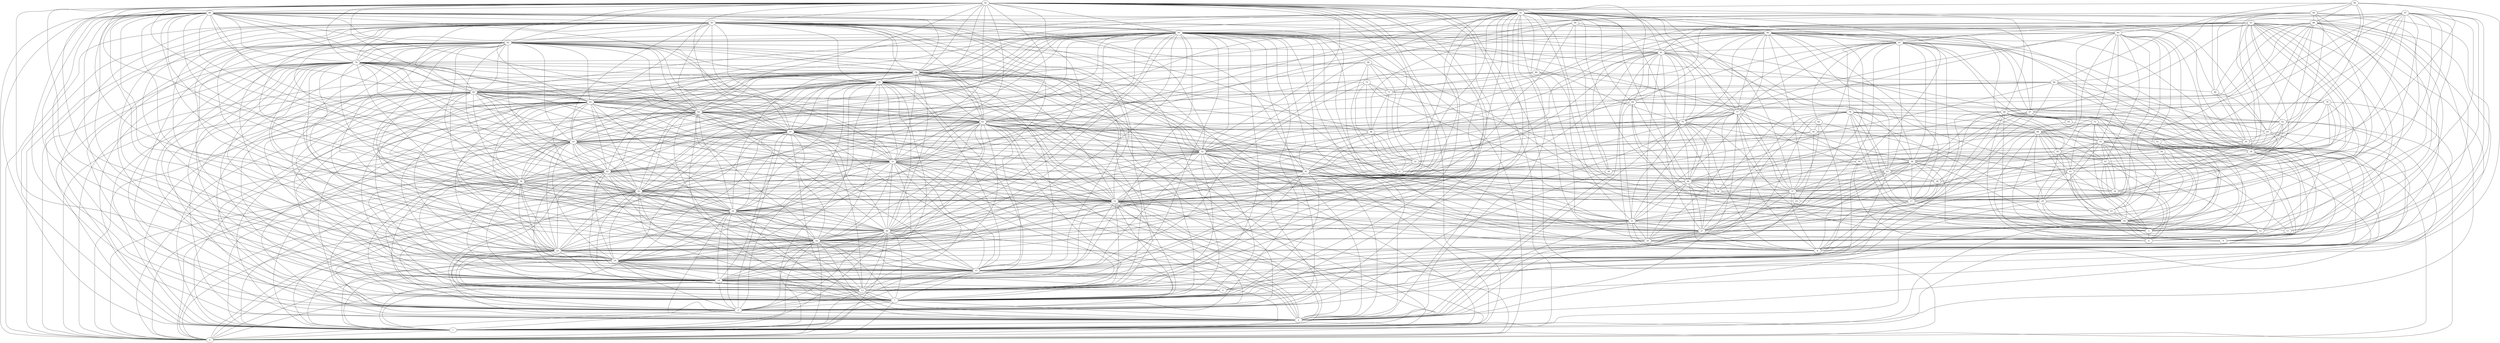 digraph "sensornet-topology" {
label = "";
rankdir="BT";"0"->"1" [arrowhead = "both"] 
"0"->"3" [arrowhead = "both"] 
"0"->"7" [arrowhead = "both"] 
"0"->"14" [arrowhead = "both"] 
"0"->"15" [arrowhead = "both"] 
"0"->"19" [arrowhead = "both"] 
"0"->"23" [arrowhead = "both"] 
"0"->"24" [arrowhead = "both"] 
"0"->"26" [arrowhead = "both"] 
"0"->"32" [arrowhead = "both"] 
"0"->"33" [arrowhead = "both"] 
"0"->"35" [arrowhead = "both"] 
"0"->"39" [arrowhead = "both"] 
"0"->"42" [arrowhead = "both"] 
"0"->"51" [arrowhead = "both"] 
"0"->"53" [arrowhead = "both"] 
"0"->"57" [arrowhead = "both"] 
"0"->"62" [arrowhead = "both"] 
"0"->"64" [arrowhead = "both"] 
"0"->"65" [arrowhead = "both"] 
"0"->"69" [arrowhead = "both"] 
"0"->"73" [arrowhead = "both"] 
"0"->"74" [arrowhead = "both"] 
"0"->"75" [arrowhead = "both"] 
"0"->"76" [arrowhead = "both"] 
"0"->"82" [arrowhead = "both"] 
"0"->"83" [arrowhead = "both"] 
"0"->"85" [arrowhead = "both"] 
"0"->"89" [arrowhead = "both"] 
"0"->"92" [arrowhead = "both"] 
"1"->"2" [arrowhead = "both"] 
"1"->"3" [arrowhead = "both"] 
"1"->"7" [arrowhead = "both"] 
"1"->"13" [arrowhead = "both"] 
"1"->"14" [arrowhead = "both"] 
"1"->"15" [arrowhead = "both"] 
"1"->"18" [arrowhead = "both"] 
"1"->"19" [arrowhead = "both"] 
"1"->"23" [arrowhead = "both"] 
"1"->"24" [arrowhead = "both"] 
"1"->"26" [arrowhead = "both"] 
"1"->"29" [arrowhead = "both"] 
"1"->"32" [arrowhead = "both"] 
"1"->"33" [arrowhead = "both"] 
"1"->"35" [arrowhead = "both"] 
"1"->"39" [arrowhead = "both"] 
"1"->"41" [arrowhead = "both"] 
"1"->"42" [arrowhead = "both"] 
"1"->"52" [arrowhead = "both"] 
"1"->"53" [arrowhead = "both"] 
"1"->"57" [arrowhead = "both"] 
"1"->"63" [arrowhead = "both"] 
"1"->"64" [arrowhead = "both"] 
"1"->"65" [arrowhead = "both"] 
"1"->"69" [arrowhead = "both"] 
"1"->"73" [arrowhead = "both"] 
"1"->"74" [arrowhead = "both"] 
"1"->"76" [arrowhead = "both"] 
"1"->"82" [arrowhead = "both"] 
"1"->"83" [arrowhead = "both"] 
"1"->"85" [arrowhead = "both"] 
"1"->"87" [arrowhead = "both"] 
"1"->"89" [arrowhead = "both"] 
"1"->"91" [arrowhead = "both"] 
"1"->"92" [arrowhead = "both"] 
"2"->"3" [arrowhead = "both"] 
"2"->"7" [arrowhead = "both"] 
"2"->"13" [arrowhead = "both"] 
"2"->"15" [arrowhead = "both"] 
"2"->"18" [arrowhead = "both"] 
"2"->"20" [arrowhead = "both"] 
"2"->"24" [arrowhead = "both"] 
"2"->"26" [arrowhead = "both"] 
"2"->"27" [arrowhead = "both"] 
"2"->"31" [arrowhead = "both"] 
"2"->"32" [arrowhead = "both"] 
"2"->"33" [arrowhead = "both"] 
"2"->"35" [arrowhead = "both"] 
"2"->"41" [arrowhead = "both"] 
"2"->"42" [arrowhead = "both"] 
"2"->"51" [arrowhead = "both"] 
"2"->"53" [arrowhead = "both"] 
"2"->"57" [arrowhead = "both"] 
"2"->"63" [arrowhead = "both"] 
"2"->"65" [arrowhead = "both"] 
"2"->"69" [arrowhead = "both"] 
"2"->"70" [arrowhead = "both"] 
"2"->"74" [arrowhead = "both"] 
"2"->"76" [arrowhead = "both"] 
"2"->"77" [arrowhead = "both"] 
"2"->"81" [arrowhead = "both"] 
"2"->"82" [arrowhead = "both"] 
"2"->"83" [arrowhead = "both"] 
"2"->"85" [arrowhead = "both"] 
"2"->"91" [arrowhead = "both"] 
"2"->"92" [arrowhead = "both"] 
"2"->"96" [arrowhead = "both"] 
"3"->"7" [arrowhead = "both"] 
"3"->"13" [arrowhead = "both"] 
"3"->"14" [arrowhead = "both"] 
"3"->"15" [arrowhead = "both"] 
"3"->"19" [arrowhead = "both"] 
"3"->"23" [arrowhead = "both"] 
"3"->"24" [arrowhead = "both"] 
"3"->"26" [arrowhead = "both"] 
"3"->"29" [arrowhead = "both"] 
"3"->"32" [arrowhead = "both"] 
"3"->"33" [arrowhead = "both"] 
"3"->"35" [arrowhead = "both"] 
"3"->"36" [arrowhead = "both"] 
"3"->"39" [arrowhead = "both"] 
"3"->"42" [arrowhead = "both"] 
"3"->"51" [arrowhead = "both"] 
"3"->"52" [arrowhead = "both"] 
"3"->"57" [arrowhead = "both"] 
"3"->"63" [arrowhead = "both"] 
"3"->"64" [arrowhead = "both"] 
"3"->"65" [arrowhead = "both"] 
"3"->"69" [arrowhead = "both"] 
"3"->"73" [arrowhead = "both"] 
"3"->"74" [arrowhead = "both"] 
"3"->"76" [arrowhead = "both"] 
"3"->"82" [arrowhead = "both"] 
"3"->"83" [arrowhead = "both"] 
"3"->"85" [arrowhead = "both"] 
"3"->"89" [arrowhead = "both"] 
"3"->"92" [arrowhead = "both"] 
"4"->"5" [arrowhead = "both"] 
"4"->"16" [arrowhead = "both"] 
"4"->"18" [arrowhead = "both"] 
"4"->"22" [arrowhead = "both"] 
"4"->"45" [arrowhead = "both"] 
"4"->"47" [arrowhead = "both"] 
"4"->"49" [arrowhead = "both"] 
"4"->"55" [arrowhead = "both"] 
"4"->"66" [arrowhead = "both"] 
"4"->"68" [arrowhead = "both"] 
"4"->"80" [arrowhead = "both"] 
"4"->"95" [arrowhead = "both"] 
"4"->"97" [arrowhead = "both"] 
"5"->"16" [arrowhead = "both"] 
"5"->"18" [arrowhead = "both"] 
"5"->"25" [arrowhead = "both"] 
"5"->"29" [arrowhead = "both"] 
"5"->"38" [arrowhead = "both"] 
"5"->"45" [arrowhead = "both"] 
"5"->"47" [arrowhead = "both"] 
"5"->"54" [arrowhead = "both"] 
"5"->"55" [arrowhead = "both"] 
"5"->"66" [arrowhead = "both"] 
"5"->"67" [arrowhead = "both"] 
"5"->"68" [arrowhead = "both"] 
"5"->"72" [arrowhead = "both"] 
"5"->"75" [arrowhead = "both"] 
"5"->"79" [arrowhead = "both"] 
"5"->"95" [arrowhead = "both"] 
"5"->"97" [arrowhead = "both"] 
"6"->"10" [arrowhead = "both"] 
"6"->"14" [arrowhead = "both"] 
"6"->"19" [arrowhead = "both"] 
"6"->"39" [arrowhead = "both"] 
"6"->"60" [arrowhead = "both"] 
"6"->"66" [arrowhead = "both"] 
"7"->"12" [arrowhead = "both"] 
"7"->"13" [arrowhead = "both"] 
"7"->"14" [arrowhead = "both"] 
"7"->"15" [arrowhead = "both"] 
"7"->"17" [arrowhead = "both"] 
"7"->"19" [arrowhead = "both"] 
"7"->"23" [arrowhead = "both"] 
"7"->"24" [arrowhead = "both"] 
"7"->"26" [arrowhead = "both"] 
"7"->"32" [arrowhead = "both"] 
"7"->"33" [arrowhead = "both"] 
"7"->"35" [arrowhead = "both"] 
"7"->"39" [arrowhead = "both"] 
"7"->"41" [arrowhead = "both"] 
"7"->"42" [arrowhead = "both"] 
"7"->"49" [arrowhead = "both"] 
"7"->"51" [arrowhead = "both"] 
"7"->"52" [arrowhead = "both"] 
"7"->"53" [arrowhead = "both"] 
"7"->"61" [arrowhead = "both"] 
"7"->"62" [arrowhead = "both"] 
"7"->"63" [arrowhead = "both"] 
"7"->"64" [arrowhead = "both"] 
"7"->"65" [arrowhead = "both"] 
"7"->"69" [arrowhead = "both"] 
"7"->"73" [arrowhead = "both"] 
"7"->"74" [arrowhead = "both"] 
"7"->"76" [arrowhead = "both"] 
"7"->"82" [arrowhead = "both"] 
"7"->"83" [arrowhead = "both"] 
"7"->"85" [arrowhead = "both"] 
"7"->"89" [arrowhead = "both"] 
"7"->"91" [arrowhead = "both"] 
"7"->"92" [arrowhead = "both"] 
"8"->"9" [arrowhead = "both"] 
"8"->"17" [arrowhead = "both"] 
"8"->"20" [arrowhead = "both"] 
"8"->"27" [arrowhead = "both"] 
"8"->"28" [arrowhead = "both"] 
"8"->"31" [arrowhead = "both"] 
"8"->"37" [arrowhead = "both"] 
"8"->"40" [arrowhead = "both"] 
"8"->"43" [arrowhead = "both"] 
"8"->"63" [arrowhead = "both"] 
"8"->"67" [arrowhead = "both"] 
"8"->"70" [arrowhead = "both"] 
"8"->"77" [arrowhead = "both"] 
"8"->"78" [arrowhead = "both"] 
"8"->"81" [arrowhead = "both"] 
"8"->"87" [arrowhead = "both"] 
"8"->"90" [arrowhead = "both"] 
"8"->"93" [arrowhead = "both"] 
"9"->"11" [arrowhead = "both"] 
"9"->"18" [arrowhead = "both"] 
"9"->"58" [arrowhead = "both"] 
"9"->"61" [arrowhead = "both"] 
"9"->"77" [arrowhead = "both"] 
"9"->"80" [arrowhead = "both"] 
"9"->"93" [arrowhead = "both"] 
"10"->"30" [arrowhead = "both"] 
"10"->"37" [arrowhead = "both"] 
"10"->"56" [arrowhead = "both"] 
"10"->"86" [arrowhead = "both"] 
"11"->"18" [arrowhead = "both"] 
"11"->"59" [arrowhead = "both"] 
"11"->"88" [arrowhead = "both"] 
"11"->"91" [arrowhead = "both"] 
"11"->"97" [arrowhead = "both"] 
"12"->"17" [arrowhead = "both"] 
"12"->"18" [arrowhead = "both"] 
"12"->"34" [arrowhead = "both"] 
"12"->"44" [arrowhead = "both"] 
"12"->"47" [arrowhead = "both"] 
"12"->"57" [arrowhead = "both"] 
"12"->"67" [arrowhead = "both"] 
"12"->"84" [arrowhead = "both"] 
"12"->"88" [arrowhead = "both"] 
"12"->"94" [arrowhead = "both"] 
"12"->"97" [arrowhead = "both"] 
"13"->"14" [arrowhead = "both"] 
"13"->"15" [arrowhead = "both"] 
"13"->"19" [arrowhead = "both"] 
"13"->"23" [arrowhead = "both"] 
"13"->"24" [arrowhead = "both"] 
"13"->"26" [arrowhead = "both"] 
"13"->"32" [arrowhead = "both"] 
"13"->"33" [arrowhead = "both"] 
"13"->"35" [arrowhead = "both"] 
"13"->"42" [arrowhead = "both"] 
"13"->"43" [arrowhead = "both"] 
"13"->"50" [arrowhead = "both"] 
"13"->"51" [arrowhead = "both"] 
"13"->"52" [arrowhead = "both"] 
"13"->"53" [arrowhead = "both"] 
"13"->"57" [arrowhead = "both"] 
"13"->"64" [arrowhead = "both"] 
"13"->"65" [arrowhead = "both"] 
"13"->"69" [arrowhead = "both"] 
"13"->"73" [arrowhead = "both"] 
"13"->"74" [arrowhead = "both"] 
"13"->"76" [arrowhead = "both"] 
"13"->"79" [arrowhead = "both"] 
"13"->"82" [arrowhead = "both"] 
"13"->"83" [arrowhead = "both"] 
"13"->"85" [arrowhead = "both"] 
"13"->"91" [arrowhead = "both"] 
"13"->"92" [arrowhead = "both"] 
"14"->"15" [arrowhead = "both"] 
"14"->"19" [arrowhead = "both"] 
"14"->"23" [arrowhead = "both"] 
"14"->"24" [arrowhead = "both"] 
"14"->"26" [arrowhead = "both"] 
"14"->"32" [arrowhead = "both"] 
"14"->"33" [arrowhead = "both"] 
"14"->"35" [arrowhead = "both"] 
"14"->"38" [arrowhead = "both"] 
"14"->"39" [arrowhead = "both"] 
"14"->"41" [arrowhead = "both"] 
"14"->"42" [arrowhead = "both"] 
"14"->"51" [arrowhead = "both"] 
"14"->"53" [arrowhead = "both"] 
"14"->"57" [arrowhead = "both"] 
"14"->"63" [arrowhead = "both"] 
"14"->"65" [arrowhead = "both"] 
"14"->"69" [arrowhead = "both"] 
"14"->"73" [arrowhead = "both"] 
"14"->"74" [arrowhead = "both"] 
"14"->"76" [arrowhead = "both"] 
"14"->"79" [arrowhead = "both"] 
"14"->"82" [arrowhead = "both"] 
"14"->"83" [arrowhead = "both"] 
"14"->"85" [arrowhead = "both"] 
"14"->"88" [arrowhead = "both"] 
"14"->"89" [arrowhead = "both"] 
"14"->"92" [arrowhead = "both"] 
"15"->"19" [arrowhead = "both"] 
"15"->"21" [arrowhead = "both"] 
"15"->"23" [arrowhead = "both"] 
"15"->"24" [arrowhead = "both"] 
"15"->"26" [arrowhead = "both"] 
"15"->"27" [arrowhead = "both"] 
"15"->"32" [arrowhead = "both"] 
"15"->"33" [arrowhead = "both"] 
"15"->"35" [arrowhead = "both"] 
"15"->"39" [arrowhead = "both"] 
"15"->"41" [arrowhead = "both"] 
"15"->"42" [arrowhead = "both"] 
"15"->"51" [arrowhead = "both"] 
"15"->"52" [arrowhead = "both"] 
"15"->"53" [arrowhead = "both"] 
"15"->"57" [arrowhead = "both"] 
"15"->"63" [arrowhead = "both"] 
"15"->"64" [arrowhead = "both"] 
"15"->"69" [arrowhead = "both"] 
"15"->"72" [arrowhead = "both"] 
"15"->"73" [arrowhead = "both"] 
"15"->"74" [arrowhead = "both"] 
"15"->"76" [arrowhead = "both"] 
"15"->"82" [arrowhead = "both"] 
"15"->"83" [arrowhead = "both"] 
"15"->"85" [arrowhead = "both"] 
"15"->"89" [arrowhead = "both"] 
"15"->"91" [arrowhead = "both"] 
"15"->"92" [arrowhead = "both"] 
"16"->"28" [arrowhead = "both"] 
"16"->"47" [arrowhead = "both"] 
"16"->"54" [arrowhead = "both"] 
"16"->"55" [arrowhead = "both"] 
"16"->"60" [arrowhead = "both"] 
"16"->"78" [arrowhead = "both"] 
"16"->"97" [arrowhead = "both"] 
"16"->"98" [arrowhead = "both"] 
"17"->"28" [arrowhead = "both"] 
"17"->"37" [arrowhead = "both"] 
"17"->"40" [arrowhead = "both"] 
"17"->"43" [arrowhead = "both"] 
"17"->"45" [arrowhead = "both"] 
"17"->"48" [arrowhead = "both"] 
"17"->"58" [arrowhead = "both"] 
"17"->"62" [arrowhead = "both"] 
"17"->"78" [arrowhead = "both"] 
"17"->"85" [arrowhead = "both"] 
"17"->"87" [arrowhead = "both"] 
"17"->"90" [arrowhead = "both"] 
"17"->"93" [arrowhead = "both"] 
"18"->"25" [arrowhead = "both"] 
"18"->"29" [arrowhead = "both"] 
"18"->"33" [arrowhead = "both"] 
"18"->"45" [arrowhead = "both"] 
"18"->"47" [arrowhead = "both"] 
"18"->"51" [arrowhead = "both"] 
"18"->"52" [arrowhead = "both"] 
"18"->"54" [arrowhead = "both"] 
"18"->"55" [arrowhead = "both"] 
"18"->"58" [arrowhead = "both"] 
"18"->"59" [arrowhead = "both"] 
"18"->"61" [arrowhead = "both"] 
"18"->"75" [arrowhead = "both"] 
"18"->"79" [arrowhead = "both"] 
"18"->"95" [arrowhead = "both"] 
"18"->"97" [arrowhead = "both"] 
"19"->"22" [arrowhead = "both"] 
"19"->"23" [arrowhead = "both"] 
"19"->"24" [arrowhead = "both"] 
"19"->"26" [arrowhead = "both"] 
"19"->"32" [arrowhead = "both"] 
"19"->"33" [arrowhead = "both"] 
"19"->"35" [arrowhead = "both"] 
"19"->"39" [arrowhead = "both"] 
"19"->"42" [arrowhead = "both"] 
"19"->"44" [arrowhead = "both"] 
"19"->"51" [arrowhead = "both"] 
"19"->"53" [arrowhead = "both"] 
"19"->"57" [arrowhead = "both"] 
"19"->"63" [arrowhead = "both"] 
"19"->"64" [arrowhead = "both"] 
"19"->"65" [arrowhead = "both"] 
"19"->"73" [arrowhead = "both"] 
"19"->"74" [arrowhead = "both"] 
"19"->"76" [arrowhead = "both"] 
"19"->"79" [arrowhead = "both"] 
"19"->"82" [arrowhead = "both"] 
"19"->"83" [arrowhead = "both"] 
"19"->"85" [arrowhead = "both"] 
"19"->"89" [arrowhead = "both"] 
"19"->"92" [arrowhead = "both"] 
"20"->"27" [arrowhead = "both"] 
"20"->"31" [arrowhead = "both"] 
"20"->"33" [arrowhead = "both"] 
"20"->"37" [arrowhead = "both"] 
"20"->"38" [arrowhead = "both"] 
"20"->"40" [arrowhead = "both"] 
"20"->"41" [arrowhead = "both"] 
"20"->"52" [arrowhead = "both"] 
"20"->"58" [arrowhead = "both"] 
"20"->"77" [arrowhead = "both"] 
"20"->"81" [arrowhead = "both"] 
"20"->"83" [arrowhead = "both"] 
"20"->"87" [arrowhead = "both"] 
"20"->"88" [arrowhead = "both"] 
"20"->"90" [arrowhead = "both"] 
"20"->"91" [arrowhead = "both"] 
"21"->"22" [arrowhead = "both"] 
"21"->"30" [arrowhead = "both"] 
"21"->"48" [arrowhead = "both"] 
"21"->"58" [arrowhead = "both"] 
"21"->"65" [arrowhead = "both"] 
"21"->"72" [arrowhead = "both"] 
"21"->"97" [arrowhead = "both"] 
"21"->"98" [arrowhead = "both"] 
"22"->"48" [arrowhead = "both"] 
"22"->"54" [arrowhead = "both"] 
"22"->"56" [arrowhead = "both"] 
"22"->"69" [arrowhead = "both"] 
"22"->"71" [arrowhead = "both"] 
"22"->"98" [arrowhead = "both"] 
"23"->"24" [arrowhead = "both"] 
"23"->"26" [arrowhead = "both"] 
"23"->"32" [arrowhead = "both"] 
"23"->"33" [arrowhead = "both"] 
"23"->"35" [arrowhead = "both"] 
"23"->"39" [arrowhead = "both"] 
"23"->"42" [arrowhead = "both"] 
"23"->"48" [arrowhead = "both"] 
"23"->"51" [arrowhead = "both"] 
"23"->"53" [arrowhead = "both"] 
"23"->"57" [arrowhead = "both"] 
"23"->"63" [arrowhead = "both"] 
"23"->"64" [arrowhead = "both"] 
"23"->"65" [arrowhead = "both"] 
"23"->"69" [arrowhead = "both"] 
"23"->"74" [arrowhead = "both"] 
"23"->"76" [arrowhead = "both"] 
"23"->"82" [arrowhead = "both"] 
"23"->"83" [arrowhead = "both"] 
"23"->"85" [arrowhead = "both"] 
"23"->"89" [arrowhead = "both"] 
"23"->"92" [arrowhead = "both"] 
"23"->"94" [arrowhead = "both"] 
"23"->"96" [arrowhead = "both"] 
"24"->"26" [arrowhead = "both"] 
"24"->"31" [arrowhead = "both"] 
"24"->"32" [arrowhead = "both"] 
"24"->"33" [arrowhead = "both"] 
"24"->"35" [arrowhead = "both"] 
"24"->"39" [arrowhead = "both"] 
"24"->"41" [arrowhead = "both"] 
"24"->"42" [arrowhead = "both"] 
"24"->"45" [arrowhead = "both"] 
"24"->"48" [arrowhead = "both"] 
"24"->"51" [arrowhead = "both"] 
"24"->"52" [arrowhead = "both"] 
"24"->"53" [arrowhead = "both"] 
"24"->"57" [arrowhead = "both"] 
"24"->"63" [arrowhead = "both"] 
"24"->"64" [arrowhead = "both"] 
"24"->"65" [arrowhead = "both"] 
"24"->"69" [arrowhead = "both"] 
"24"->"73" [arrowhead = "both"] 
"24"->"76" [arrowhead = "both"] 
"24"->"82" [arrowhead = "both"] 
"24"->"83" [arrowhead = "both"] 
"24"->"85" [arrowhead = "both"] 
"24"->"89" [arrowhead = "both"] 
"24"->"91" [arrowhead = "both"] 
"24"->"92" [arrowhead = "both"] 
"24"->"93" [arrowhead = "both"] 
"25"->"29" [arrowhead = "both"] 
"25"->"45" [arrowhead = "both"] 
"25"->"55" [arrowhead = "both"] 
"25"->"68" [arrowhead = "both"] 
"25"->"79" [arrowhead = "both"] 
"25"->"87" [arrowhead = "both"] 
"25"->"95" [arrowhead = "both"] 
"26"->"31" [arrowhead = "both"] 
"26"->"32" [arrowhead = "both"] 
"26"->"33" [arrowhead = "both"] 
"26"->"35" [arrowhead = "both"] 
"26"->"39" [arrowhead = "both"] 
"26"->"42" [arrowhead = "both"] 
"26"->"51" [arrowhead = "both"] 
"26"->"52" [arrowhead = "both"] 
"26"->"53" [arrowhead = "both"] 
"26"->"57" [arrowhead = "both"] 
"26"->"63" [arrowhead = "both"] 
"26"->"64" [arrowhead = "both"] 
"26"->"65" [arrowhead = "both"] 
"26"->"68" [arrowhead = "both"] 
"26"->"69" [arrowhead = "both"] 
"26"->"73" [arrowhead = "both"] 
"26"->"74" [arrowhead = "both"] 
"26"->"82" [arrowhead = "both"] 
"26"->"83" [arrowhead = "both"] 
"26"->"85" [arrowhead = "both"] 
"26"->"89" [arrowhead = "both"] 
"26"->"92" [arrowhead = "both"] 
"27"->"31" [arrowhead = "both"] 
"27"->"33" [arrowhead = "both"] 
"27"->"37" [arrowhead = "both"] 
"27"->"40" [arrowhead = "both"] 
"27"->"41" [arrowhead = "both"] 
"27"->"43" [arrowhead = "both"] 
"27"->"52" [arrowhead = "both"] 
"27"->"58" [arrowhead = "both"] 
"27"->"63" [arrowhead = "both"] 
"27"->"66" [arrowhead = "both"] 
"27"->"70" [arrowhead = "both"] 
"27"->"79" [arrowhead = "both"] 
"27"->"81" [arrowhead = "both"] 
"27"->"83" [arrowhead = "both"] 
"27"->"87" [arrowhead = "both"] 
"27"->"90" [arrowhead = "both"] 
"27"->"91" [arrowhead = "both"] 
"27"->"93" [arrowhead = "both"] 
"27"->"94" [arrowhead = "both"] 
"28"->"43" [arrowhead = "both"] 
"28"->"58" [arrowhead = "both"] 
"28"->"66" [arrowhead = "both"] 
"28"->"67" [arrowhead = "both"] 
"28"->"69" [arrowhead = "both"] 
"28"->"72" [arrowhead = "both"] 
"28"->"93" [arrowhead = "both"] 
"29"->"34" [arrowhead = "both"] 
"29"->"45" [arrowhead = "both"] 
"29"->"55" [arrowhead = "both"] 
"29"->"68" [arrowhead = "both"] 
"29"->"75" [arrowhead = "both"] 
"29"->"79" [arrowhead = "both"] 
"29"->"84" [arrowhead = "both"] 
"29"->"95" [arrowhead = "both"] 
"30"->"44" [arrowhead = "both"] 
"30"->"46" [arrowhead = "both"] 
"30"->"56" [arrowhead = "both"] 
"30"->"71" [arrowhead = "both"] 
"30"->"94" [arrowhead = "both"] 
"30"->"96" [arrowhead = "both"] 
"30"->"99" [arrowhead = "both"] 
"31"->"32" [arrowhead = "both"] 
"31"->"33" [arrowhead = "both"] 
"31"->"37" [arrowhead = "both"] 
"31"->"40" [arrowhead = "both"] 
"31"->"41" [arrowhead = "both"] 
"31"->"43" [arrowhead = "both"] 
"31"->"52" [arrowhead = "both"] 
"31"->"58" [arrowhead = "both"] 
"31"->"59" [arrowhead = "both"] 
"31"->"70" [arrowhead = "both"] 
"31"->"76" [arrowhead = "both"] 
"31"->"77" [arrowhead = "both"] 
"31"->"83" [arrowhead = "both"] 
"31"->"84" [arrowhead = "both"] 
"31"->"87" [arrowhead = "both"] 
"31"->"90" [arrowhead = "both"] 
"31"->"91" [arrowhead = "both"] 
"31"->"93" [arrowhead = "both"] 
"32"->"33" [arrowhead = "both"] 
"32"->"35" [arrowhead = "both"] 
"32"->"39" [arrowhead = "both"] 
"32"->"40" [arrowhead = "both"] 
"32"->"42" [arrowhead = "both"] 
"32"->"51" [arrowhead = "both"] 
"32"->"52" [arrowhead = "both"] 
"32"->"53" [arrowhead = "both"] 
"32"->"57" [arrowhead = "both"] 
"32"->"63" [arrowhead = "both"] 
"32"->"64" [arrowhead = "both"] 
"32"->"65" [arrowhead = "both"] 
"32"->"69" [arrowhead = "both"] 
"32"->"73" [arrowhead = "both"] 
"32"->"74" [arrowhead = "both"] 
"32"->"76" [arrowhead = "both"] 
"32"->"81" [arrowhead = "both"] 
"32"->"83" [arrowhead = "both"] 
"32"->"85" [arrowhead = "both"] 
"32"->"89" [arrowhead = "both"] 
"32"->"92" [arrowhead = "both"] 
"33"->"35" [arrowhead = "both"] 
"33"->"38" [arrowhead = "both"] 
"33"->"39" [arrowhead = "both"] 
"33"->"41" [arrowhead = "both"] 
"33"->"42" [arrowhead = "both"] 
"33"->"51" [arrowhead = "both"] 
"33"->"52" [arrowhead = "both"] 
"33"->"53" [arrowhead = "both"] 
"33"->"57" [arrowhead = "both"] 
"33"->"63" [arrowhead = "both"] 
"33"->"64" [arrowhead = "both"] 
"33"->"65" [arrowhead = "both"] 
"33"->"68" [arrowhead = "both"] 
"33"->"69" [arrowhead = "both"] 
"33"->"70" [arrowhead = "both"] 
"33"->"73" [arrowhead = "both"] 
"33"->"74" [arrowhead = "both"] 
"33"->"76" [arrowhead = "both"] 
"33"->"77" [arrowhead = "both"] 
"33"->"81" [arrowhead = "both"] 
"33"->"82" [arrowhead = "both"] 
"33"->"85" [arrowhead = "both"] 
"33"->"88" [arrowhead = "both"] 
"33"->"89" [arrowhead = "both"] 
"33"->"91" [arrowhead = "both"] 
"33"->"92" [arrowhead = "both"] 
"33"->"99" [arrowhead = "both"] 
"34"->"40" [arrowhead = "both"] 
"34"->"41" [arrowhead = "both"] 
"34"->"42" [arrowhead = "both"] 
"34"->"62" [arrowhead = "both"] 
"34"->"79" [arrowhead = "both"] 
"34"->"90" [arrowhead = "both"] 
"34"->"91" [arrowhead = "both"] 
"34"->"92" [arrowhead = "both"] 
"35"->"39" [arrowhead = "both"] 
"35"->"41" [arrowhead = "both"] 
"35"->"42" [arrowhead = "both"] 
"35"->"44" [arrowhead = "both"] 
"35"->"51" [arrowhead = "both"] 
"35"->"52" [arrowhead = "both"] 
"35"->"53" [arrowhead = "both"] 
"35"->"57" [arrowhead = "both"] 
"35"->"63" [arrowhead = "both"] 
"35"->"64" [arrowhead = "both"] 
"35"->"65" [arrowhead = "both"] 
"35"->"69" [arrowhead = "both"] 
"35"->"73" [arrowhead = "both"] 
"35"->"74" [arrowhead = "both"] 
"35"->"76" [arrowhead = "both"] 
"35"->"82" [arrowhead = "both"] 
"35"->"83" [arrowhead = "both"] 
"35"->"89" [arrowhead = "both"] 
"35"->"91" [arrowhead = "both"] 
"35"->"92" [arrowhead = "both"] 
"36"->"49" [arrowhead = "both"] 
"36"->"53" [arrowhead = "both"] 
"36"->"80" [arrowhead = "both"] 
"36"->"90" [arrowhead = "both"] 
"36"->"99" [arrowhead = "both"] 
"37"->"40" [arrowhead = "both"] 
"37"->"41" [arrowhead = "both"] 
"37"->"43" [arrowhead = "both"] 
"37"->"55" [arrowhead = "both"] 
"37"->"58" [arrowhead = "both"] 
"37"->"60" [arrowhead = "both"] 
"37"->"67" [arrowhead = "both"] 
"37"->"70" [arrowhead = "both"] 
"37"->"77" [arrowhead = "both"] 
"37"->"80" [arrowhead = "both"] 
"37"->"81" [arrowhead = "both"] 
"37"->"90" [arrowhead = "both"] 
"37"->"91" [arrowhead = "both"] 
"37"->"93" [arrowhead = "both"] 
"38"->"44" [arrowhead = "both"] 
"38"->"46" [arrowhead = "both"] 
"38"->"55" [arrowhead = "both"] 
"38"->"64" [arrowhead = "both"] 
"38"->"70" [arrowhead = "both"] 
"38"->"83" [arrowhead = "both"] 
"38"->"94" [arrowhead = "both"] 
"38"->"96" [arrowhead = "both"] 
"39"->"42" [arrowhead = "both"] 
"39"->"51" [arrowhead = "both"] 
"39"->"53" [arrowhead = "both"] 
"39"->"56" [arrowhead = "both"] 
"39"->"57" [arrowhead = "both"] 
"39"->"64" [arrowhead = "both"] 
"39"->"65" [arrowhead = "both"] 
"39"->"69" [arrowhead = "both"] 
"39"->"73" [arrowhead = "both"] 
"39"->"74" [arrowhead = "both"] 
"39"->"76" [arrowhead = "both"] 
"39"->"82" [arrowhead = "both"] 
"39"->"83" [arrowhead = "both"] 
"39"->"85" [arrowhead = "both"] 
"39"->"90" [arrowhead = "both"] 
"39"->"92" [arrowhead = "both"] 
"40"->"41" [arrowhead = "both"] 
"40"->"43" [arrowhead = "both"] 
"40"->"58" [arrowhead = "both"] 
"40"->"63" [arrowhead = "both"] 
"40"->"67" [arrowhead = "both"] 
"40"->"70" [arrowhead = "both"] 
"40"->"74" [arrowhead = "both"] 
"40"->"77" [arrowhead = "both"] 
"40"->"81" [arrowhead = "both"] 
"40"->"82" [arrowhead = "both"] 
"40"->"84" [arrowhead = "both"] 
"40"->"87" [arrowhead = "both"] 
"40"->"91" [arrowhead = "both"] 
"40"->"93" [arrowhead = "both"] 
"41"->"51" [arrowhead = "both"] 
"41"->"52" [arrowhead = "both"] 
"41"->"57" [arrowhead = "both"] 
"41"->"64" [arrowhead = "both"] 
"41"->"65" [arrowhead = "both"] 
"41"->"70" [arrowhead = "both"] 
"41"->"74" [arrowhead = "both"] 
"41"->"77" [arrowhead = "both"] 
"41"->"81" [arrowhead = "both"] 
"41"->"83" [arrowhead = "both"] 
"41"->"84" [arrowhead = "both"] 
"41"->"85" [arrowhead = "both"] 
"41"->"87" [arrowhead = "both"] 
"41"->"90" [arrowhead = "both"] 
"42"->"51" [arrowhead = "both"] 
"42"->"52" [arrowhead = "both"] 
"42"->"53" [arrowhead = "both"] 
"42"->"57" [arrowhead = "both"] 
"42"->"63" [arrowhead = "both"] 
"42"->"64" [arrowhead = "both"] 
"42"->"65" [arrowhead = "both"] 
"42"->"69" [arrowhead = "both"] 
"42"->"73" [arrowhead = "both"] 
"42"->"74" [arrowhead = "both"] 
"42"->"76" [arrowhead = "both"] 
"42"->"82" [arrowhead = "both"] 
"42"->"83" [arrowhead = "both"] 
"42"->"84" [arrowhead = "both"] 
"42"->"85" [arrowhead = "both"] 
"42"->"89" [arrowhead = "both"] 
"43"->"58" [arrowhead = "both"] 
"43"->"59" [arrowhead = "both"] 
"43"->"63" [arrowhead = "both"] 
"43"->"67" [arrowhead = "both"] 
"43"->"77" [arrowhead = "both"] 
"43"->"78" [arrowhead = "both"] 
"43"->"81" [arrowhead = "both"] 
"43"->"87" [arrowhead = "both"] 
"43"->"90" [arrowhead = "both"] 
"44"->"46" [arrowhead = "both"] 
"44"->"50" [arrowhead = "both"] 
"44"->"62" [arrowhead = "both"] 
"44"->"80" [arrowhead = "both"] 
"44"->"88" [arrowhead = "both"] 
"44"->"89" [arrowhead = "both"] 
"44"->"96" [arrowhead = "both"] 
"45"->"47" [arrowhead = "both"] 
"45"->"49" [arrowhead = "both"] 
"45"->"54" [arrowhead = "both"] 
"45"->"55" [arrowhead = "both"] 
"45"->"68" [arrowhead = "both"] 
"45"->"75" [arrowhead = "both"] 
"45"->"79" [arrowhead = "both"] 
"45"->"93" [arrowhead = "both"] 
"45"->"97" [arrowhead = "both"] 
"46"->"80" [arrowhead = "both"] 
"46"->"85" [arrowhead = "both"] 
"46"->"88" [arrowhead = "both"] 
"46"->"94" [arrowhead = "both"] 
"47"->"54" [arrowhead = "both"] 
"47"->"55" [arrowhead = "both"] 
"47"->"62" [arrowhead = "both"] 
"47"->"66" [arrowhead = "both"] 
"47"->"68" [arrowhead = "both"] 
"47"->"95" [arrowhead = "both"] 
"48"->"60" [arrowhead = "both"] 
"48"->"71" [arrowhead = "both"] 
"48"->"72" [arrowhead = "both"] 
"48"->"73" [arrowhead = "both"] 
"48"->"74" [arrowhead = "both"] 
"48"->"99" [arrowhead = "both"] 
"49"->"54" [arrowhead = "both"] 
"49"->"57" [arrowhead = "both"] 
"49"->"86" [arrowhead = "both"] 
"49"->"91" [arrowhead = "both"] 
"50"->"66" [arrowhead = "both"] 
"51"->"52" [arrowhead = "both"] 
"51"->"53" [arrowhead = "both"] 
"51"->"57" [arrowhead = "both"] 
"51"->"63" [arrowhead = "both"] 
"51"->"64" [arrowhead = "both"] 
"51"->"65" [arrowhead = "both"] 
"51"->"68" [arrowhead = "both"] 
"51"->"69" [arrowhead = "both"] 
"51"->"73" [arrowhead = "both"] 
"51"->"74" [arrowhead = "both"] 
"51"->"76" [arrowhead = "both"] 
"51"->"82" [arrowhead = "both"] 
"51"->"83" [arrowhead = "both"] 
"51"->"85" [arrowhead = "both"] 
"51"->"89" [arrowhead = "both"] 
"51"->"90" [arrowhead = "both"] 
"51"->"91" [arrowhead = "both"] 
"51"->"92" [arrowhead = "both"] 
"52"->"53" [arrowhead = "both"] 
"52"->"57" [arrowhead = "both"] 
"52"->"63" [arrowhead = "both"] 
"52"->"65" [arrowhead = "both"] 
"52"->"68" [arrowhead = "both"] 
"52"->"70" [arrowhead = "both"] 
"52"->"74" [arrowhead = "both"] 
"52"->"76" [arrowhead = "both"] 
"52"->"77" [arrowhead = "both"] 
"52"->"80" [arrowhead = "both"] 
"52"->"81" [arrowhead = "both"] 
"52"->"82" [arrowhead = "both"] 
"52"->"83" [arrowhead = "both"] 
"52"->"85" [arrowhead = "both"] 
"52"->"88" [arrowhead = "both"] 
"52"->"91" [arrowhead = "both"] 
"52"->"92" [arrowhead = "both"] 
"53"->"57" [arrowhead = "both"] 
"53"->"63" [arrowhead = "both"] 
"53"->"64" [arrowhead = "both"] 
"53"->"65" [arrowhead = "both"] 
"53"->"69" [arrowhead = "both"] 
"53"->"70" [arrowhead = "both"] 
"53"->"73" [arrowhead = "both"] 
"53"->"74" [arrowhead = "both"] 
"53"->"76" [arrowhead = "both"] 
"53"->"82" [arrowhead = "both"] 
"53"->"83" [arrowhead = "both"] 
"53"->"85" [arrowhead = "both"] 
"53"->"86" [arrowhead = "both"] 
"53"->"89" [arrowhead = "both"] 
"53"->"92" [arrowhead = "both"] 
"54"->"55" [arrowhead = "both"] 
"54"->"66" [arrowhead = "both"] 
"54"->"68" [arrowhead = "both"] 
"54"->"95" [arrowhead = "both"] 
"54"->"97" [arrowhead = "both"] 
"54"->"99" [arrowhead = "both"] 
"55"->"66" [arrowhead = "both"] 
"55"->"68" [arrowhead = "both"] 
"55"->"75" [arrowhead = "both"] 
"55"->"79" [arrowhead = "both"] 
"55"->"88" [arrowhead = "both"] 
"55"->"95" [arrowhead = "both"] 
"55"->"97" [arrowhead = "both"] 
"56"->"60" [arrowhead = "both"] 
"56"->"62" [arrowhead = "both"] 
"56"->"89" [arrowhead = "both"] 
"57"->"60" [arrowhead = "both"] 
"57"->"62" [arrowhead = "both"] 
"57"->"63" [arrowhead = "both"] 
"57"->"64" [arrowhead = "both"] 
"57"->"65" [arrowhead = "both"] 
"57"->"69" [arrowhead = "both"] 
"57"->"70" [arrowhead = "both"] 
"57"->"73" [arrowhead = "both"] 
"57"->"74" [arrowhead = "both"] 
"57"->"76" [arrowhead = "both"] 
"57"->"82" [arrowhead = "both"] 
"57"->"83" [arrowhead = "both"] 
"57"->"85" [arrowhead = "both"] 
"57"->"89" [arrowhead = "both"] 
"57"->"91" [arrowhead = "both"] 
"57"->"92" [arrowhead = "both"] 
"57"->"99" [arrowhead = "both"] 
"58"->"59" [arrowhead = "both"] 
"58"->"67" [arrowhead = "both"] 
"58"->"70" [arrowhead = "both"] 
"58"->"77" [arrowhead = "both"] 
"58"->"78" [arrowhead = "both"] 
"58"->"81" [arrowhead = "both"] 
"58"->"87" [arrowhead = "both"] 
"58"->"90" [arrowhead = "both"] 
"58"->"93" [arrowhead = "both"] 
"59"->"61" [arrowhead = "both"] 
"59"->"68" [arrowhead = "both"] 
"60"->"87" [arrowhead = "both"] 
"61"->"68" [arrowhead = "both"] 
"61"->"88" [arrowhead = "both"] 
"62"->"67" [arrowhead = "both"] 
"62"->"84" [arrowhead = "both"] 
"62"->"94" [arrowhead = "both"] 
"62"->"97" [arrowhead = "both"] 
"63"->"64" [arrowhead = "both"] 
"63"->"65" [arrowhead = "both"] 
"63"->"69" [arrowhead = "both"] 
"63"->"73" [arrowhead = "both"] 
"63"->"74" [arrowhead = "both"] 
"63"->"76" [arrowhead = "both"] 
"63"->"82" [arrowhead = "both"] 
"63"->"83" [arrowhead = "both"] 
"63"->"85" [arrowhead = "both"] 
"63"->"88" [arrowhead = "both"] 
"63"->"92" [arrowhead = "both"] 
"63"->"93" [arrowhead = "both"] 
"63"->"94" [arrowhead = "both"] 
"64"->"65" [arrowhead = "both"] 
"64"->"69" [arrowhead = "both"] 
"64"->"73" [arrowhead = "both"] 
"64"->"74" [arrowhead = "both"] 
"64"->"76" [arrowhead = "both"] 
"64"->"82" [arrowhead = "both"] 
"64"->"83" [arrowhead = "both"] 
"64"->"85" [arrowhead = "both"] 
"64"->"88" [arrowhead = "both"] 
"64"->"89" [arrowhead = "both"] 
"64"->"91" [arrowhead = "both"] 
"64"->"92" [arrowhead = "both"] 
"65"->"69" [arrowhead = "both"] 
"65"->"71" [arrowhead = "both"] 
"65"->"73" [arrowhead = "both"] 
"65"->"74" [arrowhead = "both"] 
"65"->"76" [arrowhead = "both"] 
"65"->"80" [arrowhead = "both"] 
"65"->"82" [arrowhead = "both"] 
"65"->"83" [arrowhead = "both"] 
"65"->"85" [arrowhead = "both"] 
"65"->"89" [arrowhead = "both"] 
"65"->"91" [arrowhead = "both"] 
"65"->"92" [arrowhead = "both"] 
"66"->"78" [arrowhead = "both"] 
"66"->"84" [arrowhead = "both"] 
"66"->"92" [arrowhead = "both"] 
"66"->"97" [arrowhead = "both"] 
"67"->"78" [arrowhead = "both"] 
"67"->"87" [arrowhead = "both"] 
"67"->"90" [arrowhead = "both"] 
"67"->"93" [arrowhead = "both"] 
"67"->"99" [arrowhead = "both"] 
"68"->"75" [arrowhead = "both"] 
"68"->"79" [arrowhead = "both"] 
"68"->"83" [arrowhead = "both"] 
"68"->"95" [arrowhead = "both"] 
"68"->"97" [arrowhead = "both"] 
"69"->"72" [arrowhead = "both"] 
"69"->"73" [arrowhead = "both"] 
"69"->"74" [arrowhead = "both"] 
"69"->"76" [arrowhead = "both"] 
"69"->"82" [arrowhead = "both"] 
"69"->"83" [arrowhead = "both"] 
"69"->"85" [arrowhead = "both"] 
"69"->"89" [arrowhead = "both"] 
"69"->"92" [arrowhead = "both"] 
"69"->"97" [arrowhead = "both"] 
"70"->"77" [arrowhead = "both"] 
"70"->"81" [arrowhead = "both"] 
"70"->"83" [arrowhead = "both"] 
"70"->"87" [arrowhead = "both"] 
"70"->"88" [arrowhead = "both"] 
"70"->"90" [arrowhead = "both"] 
"70"->"91" [arrowhead = "both"] 
"70"->"95" [arrowhead = "both"] 
"71"->"72" [arrowhead = "both"] 
"71"->"80" [arrowhead = "both"] 
"71"->"86" [arrowhead = "both"] 
"71"->"98" [arrowhead = "both"] 
"72"->"98" [arrowhead = "both"] 
"73"->"74" [arrowhead = "both"] 
"73"->"76" [arrowhead = "both"] 
"73"->"82" [arrowhead = "both"] 
"73"->"83" [arrowhead = "both"] 
"73"->"85" [arrowhead = "both"] 
"73"->"86" [arrowhead = "both"] 
"73"->"89" [arrowhead = "both"] 
"73"->"92" [arrowhead = "both"] 
"73"->"98" [arrowhead = "both"] 
"74"->"76" [arrowhead = "both"] 
"74"->"82" [arrowhead = "both"] 
"74"->"83" [arrowhead = "both"] 
"74"->"85" [arrowhead = "both"] 
"74"->"89" [arrowhead = "both"] 
"74"->"91" [arrowhead = "both"] 
"74"->"92" [arrowhead = "both"] 
"74"->"98" [arrowhead = "both"] 
"75"->"79" [arrowhead = "both"] 
"75"->"95" [arrowhead = "both"] 
"76"->"81" [arrowhead = "both"] 
"76"->"82" [arrowhead = "both"] 
"76"->"83" [arrowhead = "both"] 
"76"->"85" [arrowhead = "both"] 
"76"->"89" [arrowhead = "both"] 
"76"->"92" [arrowhead = "both"] 
"77"->"81" [arrowhead = "both"] 
"77"->"83" [arrowhead = "both"] 
"77"->"87" [arrowhead = "both"] 
"77"->"90" [arrowhead = "both"] 
"77"->"91" [arrowhead = "both"] 
"77"->"93" [arrowhead = "both"] 
"78"->"93" [arrowhead = "both"] 
"79"->"84" [arrowhead = "both"] 
"79"->"95" [arrowhead = "both"] 
"80"->"86" [arrowhead = "both"] 
"80"->"94" [arrowhead = "both"] 
"80"->"96" [arrowhead = "both"] 
"81"->"82" [arrowhead = "both"] 
"81"->"83" [arrowhead = "both"] 
"81"->"87" [arrowhead = "both"] 
"81"->"90" [arrowhead = "both"] 
"81"->"91" [arrowhead = "both"] 
"81"->"93" [arrowhead = "both"] 
"82"->"83" [arrowhead = "both"] 
"82"->"85" [arrowhead = "both"] 
"82"->"89" [arrowhead = "both"] 
"82"->"90" [arrowhead = "both"] 
"82"->"92" [arrowhead = "both"] 
"82"->"95" [arrowhead = "both"] 
"83"->"85" [arrowhead = "both"] 
"83"->"88" [arrowhead = "both"] 
"83"->"89" [arrowhead = "both"] 
"83"->"91" [arrowhead = "both"] 
"83"->"92" [arrowhead = "both"] 
"84"->"90" [arrowhead = "both"] 
"84"->"91" [arrowhead = "both"] 
"84"->"92" [arrowhead = "both"] 
"85"->"89" [arrowhead = "both"] 
"85"->"91" [arrowhead = "both"] 
"85"->"92" [arrowhead = "both"] 
"86"->"99" [arrowhead = "both"] 
"87"->"90" [arrowhead = "both"] 
"87"->"91" [arrowhead = "both"] 
"87"->"93" [arrowhead = "both"] 
"88"->"94" [arrowhead = "both"] 
"88"->"96" [arrowhead = "both"] 
"88"->"97" [arrowhead = "both"] 
"89"->"92" [arrowhead = "both"] 
"90"->"91" [arrowhead = "both"] 
"90"->"93" [arrowhead = "both"] 
"94"->"96" [arrowhead = "both"] 
"95"->"97" [arrowhead = "both"] 
"95"->"99" [arrowhead = "both"] 
}